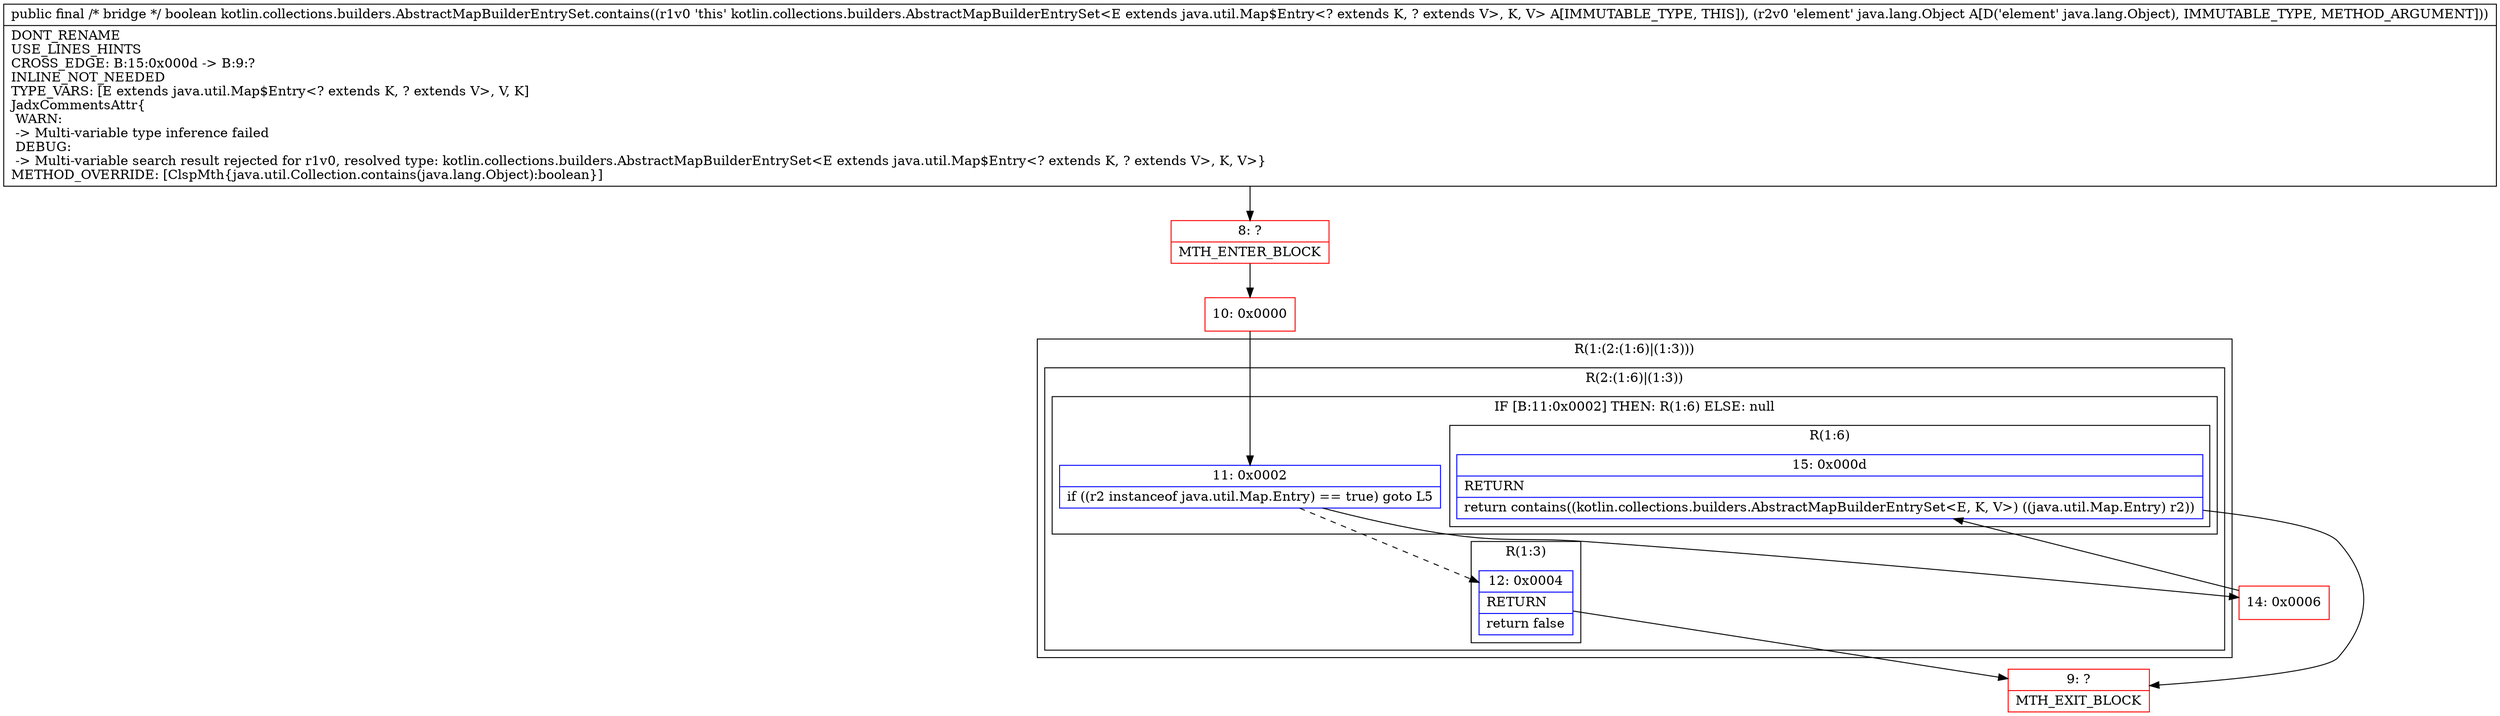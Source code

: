 digraph "CFG forkotlin.collections.builders.AbstractMapBuilderEntrySet.contains(Ljava\/lang\/Object;)Z" {
subgraph cluster_Region_2107951853 {
label = "R(1:(2:(1:6)|(1:3)))";
node [shape=record,color=blue];
subgraph cluster_Region_85817102 {
label = "R(2:(1:6)|(1:3))";
node [shape=record,color=blue];
subgraph cluster_IfRegion_842969010 {
label = "IF [B:11:0x0002] THEN: R(1:6) ELSE: null";
node [shape=record,color=blue];
Node_11 [shape=record,label="{11\:\ 0x0002|if ((r2 instanceof java.util.Map.Entry) == true) goto L5\l}"];
subgraph cluster_Region_949877781 {
label = "R(1:6)";
node [shape=record,color=blue];
Node_15 [shape=record,label="{15\:\ 0x000d|RETURN\l|return contains((kotlin.collections.builders.AbstractMapBuilderEntrySet\<E, K, V\>) ((java.util.Map.Entry) r2))\l}"];
}
}
subgraph cluster_Region_1664461385 {
label = "R(1:3)";
node [shape=record,color=blue];
Node_12 [shape=record,label="{12\:\ 0x0004|RETURN\l|return false\l}"];
}
}
}
Node_8 [shape=record,color=red,label="{8\:\ ?|MTH_ENTER_BLOCK\l}"];
Node_10 [shape=record,color=red,label="{10\:\ 0x0000}"];
Node_9 [shape=record,color=red,label="{9\:\ ?|MTH_EXIT_BLOCK\l}"];
Node_14 [shape=record,color=red,label="{14\:\ 0x0006}"];
MethodNode[shape=record,label="{public final \/* bridge *\/ boolean kotlin.collections.builders.AbstractMapBuilderEntrySet.contains((r1v0 'this' kotlin.collections.builders.AbstractMapBuilderEntrySet\<E extends java.util.Map$Entry\<? extends K, ? extends V\>, K, V\> A[IMMUTABLE_TYPE, THIS]), (r2v0 'element' java.lang.Object A[D('element' java.lang.Object), IMMUTABLE_TYPE, METHOD_ARGUMENT]))  | DONT_RENAME\lUSE_LINES_HINTS\lCROSS_EDGE: B:15:0x000d \-\> B:9:?\lINLINE_NOT_NEEDED\lTYPE_VARS: [E extends java.util.Map$Entry\<? extends K, ? extends V\>, V, K]\lJadxCommentsAttr\{\l WARN: \l \-\> Multi\-variable type inference failed\l DEBUG: \l \-\> Multi\-variable search result rejected for r1v0, resolved type: kotlin.collections.builders.AbstractMapBuilderEntrySet\<E extends java.util.Map$Entry\<? extends K, ? extends V\>, K, V\>\}\lMETHOD_OVERRIDE: [ClspMth\{java.util.Collection.contains(java.lang.Object):boolean\}]\l}"];
MethodNode -> Node_8;Node_11 -> Node_12[style=dashed];
Node_11 -> Node_14;
Node_15 -> Node_9;
Node_12 -> Node_9;
Node_8 -> Node_10;
Node_10 -> Node_11;
Node_14 -> Node_15;
}


